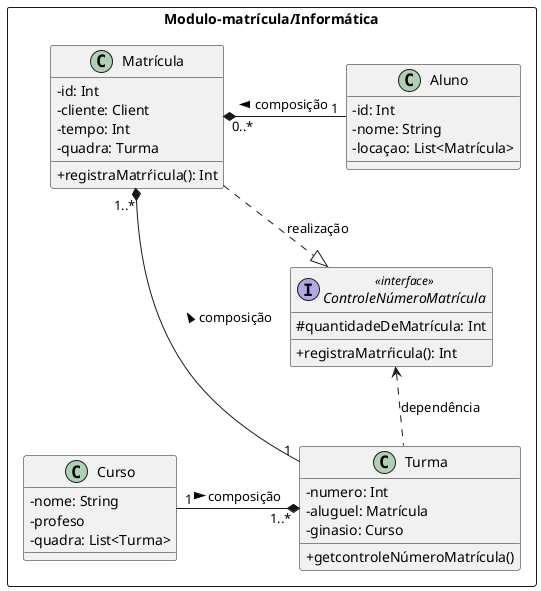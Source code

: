 @startuml matriculaInformatica
skinparam ClassAttributeIconSize 0

package Modulo-matrícula/Informática <<Rectangle>> {

    class Aluno {
    - id: Int
    - nome: String
    - locaçao: List<Matrícula>
  }

  Aluno "1" -l--* "0..*" Matrícula: composição >

  class Matrícula {
    - id: Int
    - cliente: Client
    - tempo: Int
    - quadra: Turma
    + registraMatrŕicula(): Int
  }

  Matrícula ..|> ControleNúmeroMatrícula: realização


  interface ControleNúmeroMatrícula <<interface>> {
    # quantidadeDeMatrícula: Int
    + registraMatrŕicula(): Int
  }

  ControleNúmeroMatrícula <.. Turma: dependência

  Matrícula "1..*" *--- "1" Turma: < composição

  class Turma {
    - numero: Int
    - aluguel: Matrícula
    - ginasio: Curso
    + getcontroleNúmeroMatrícula()
  }

  Turma "1..*"  *-l- "1" Curso: < composição

  class Curso {
    - nome: String
    - profeso
    - quadra: List<Turma>
  }

}
@enduml